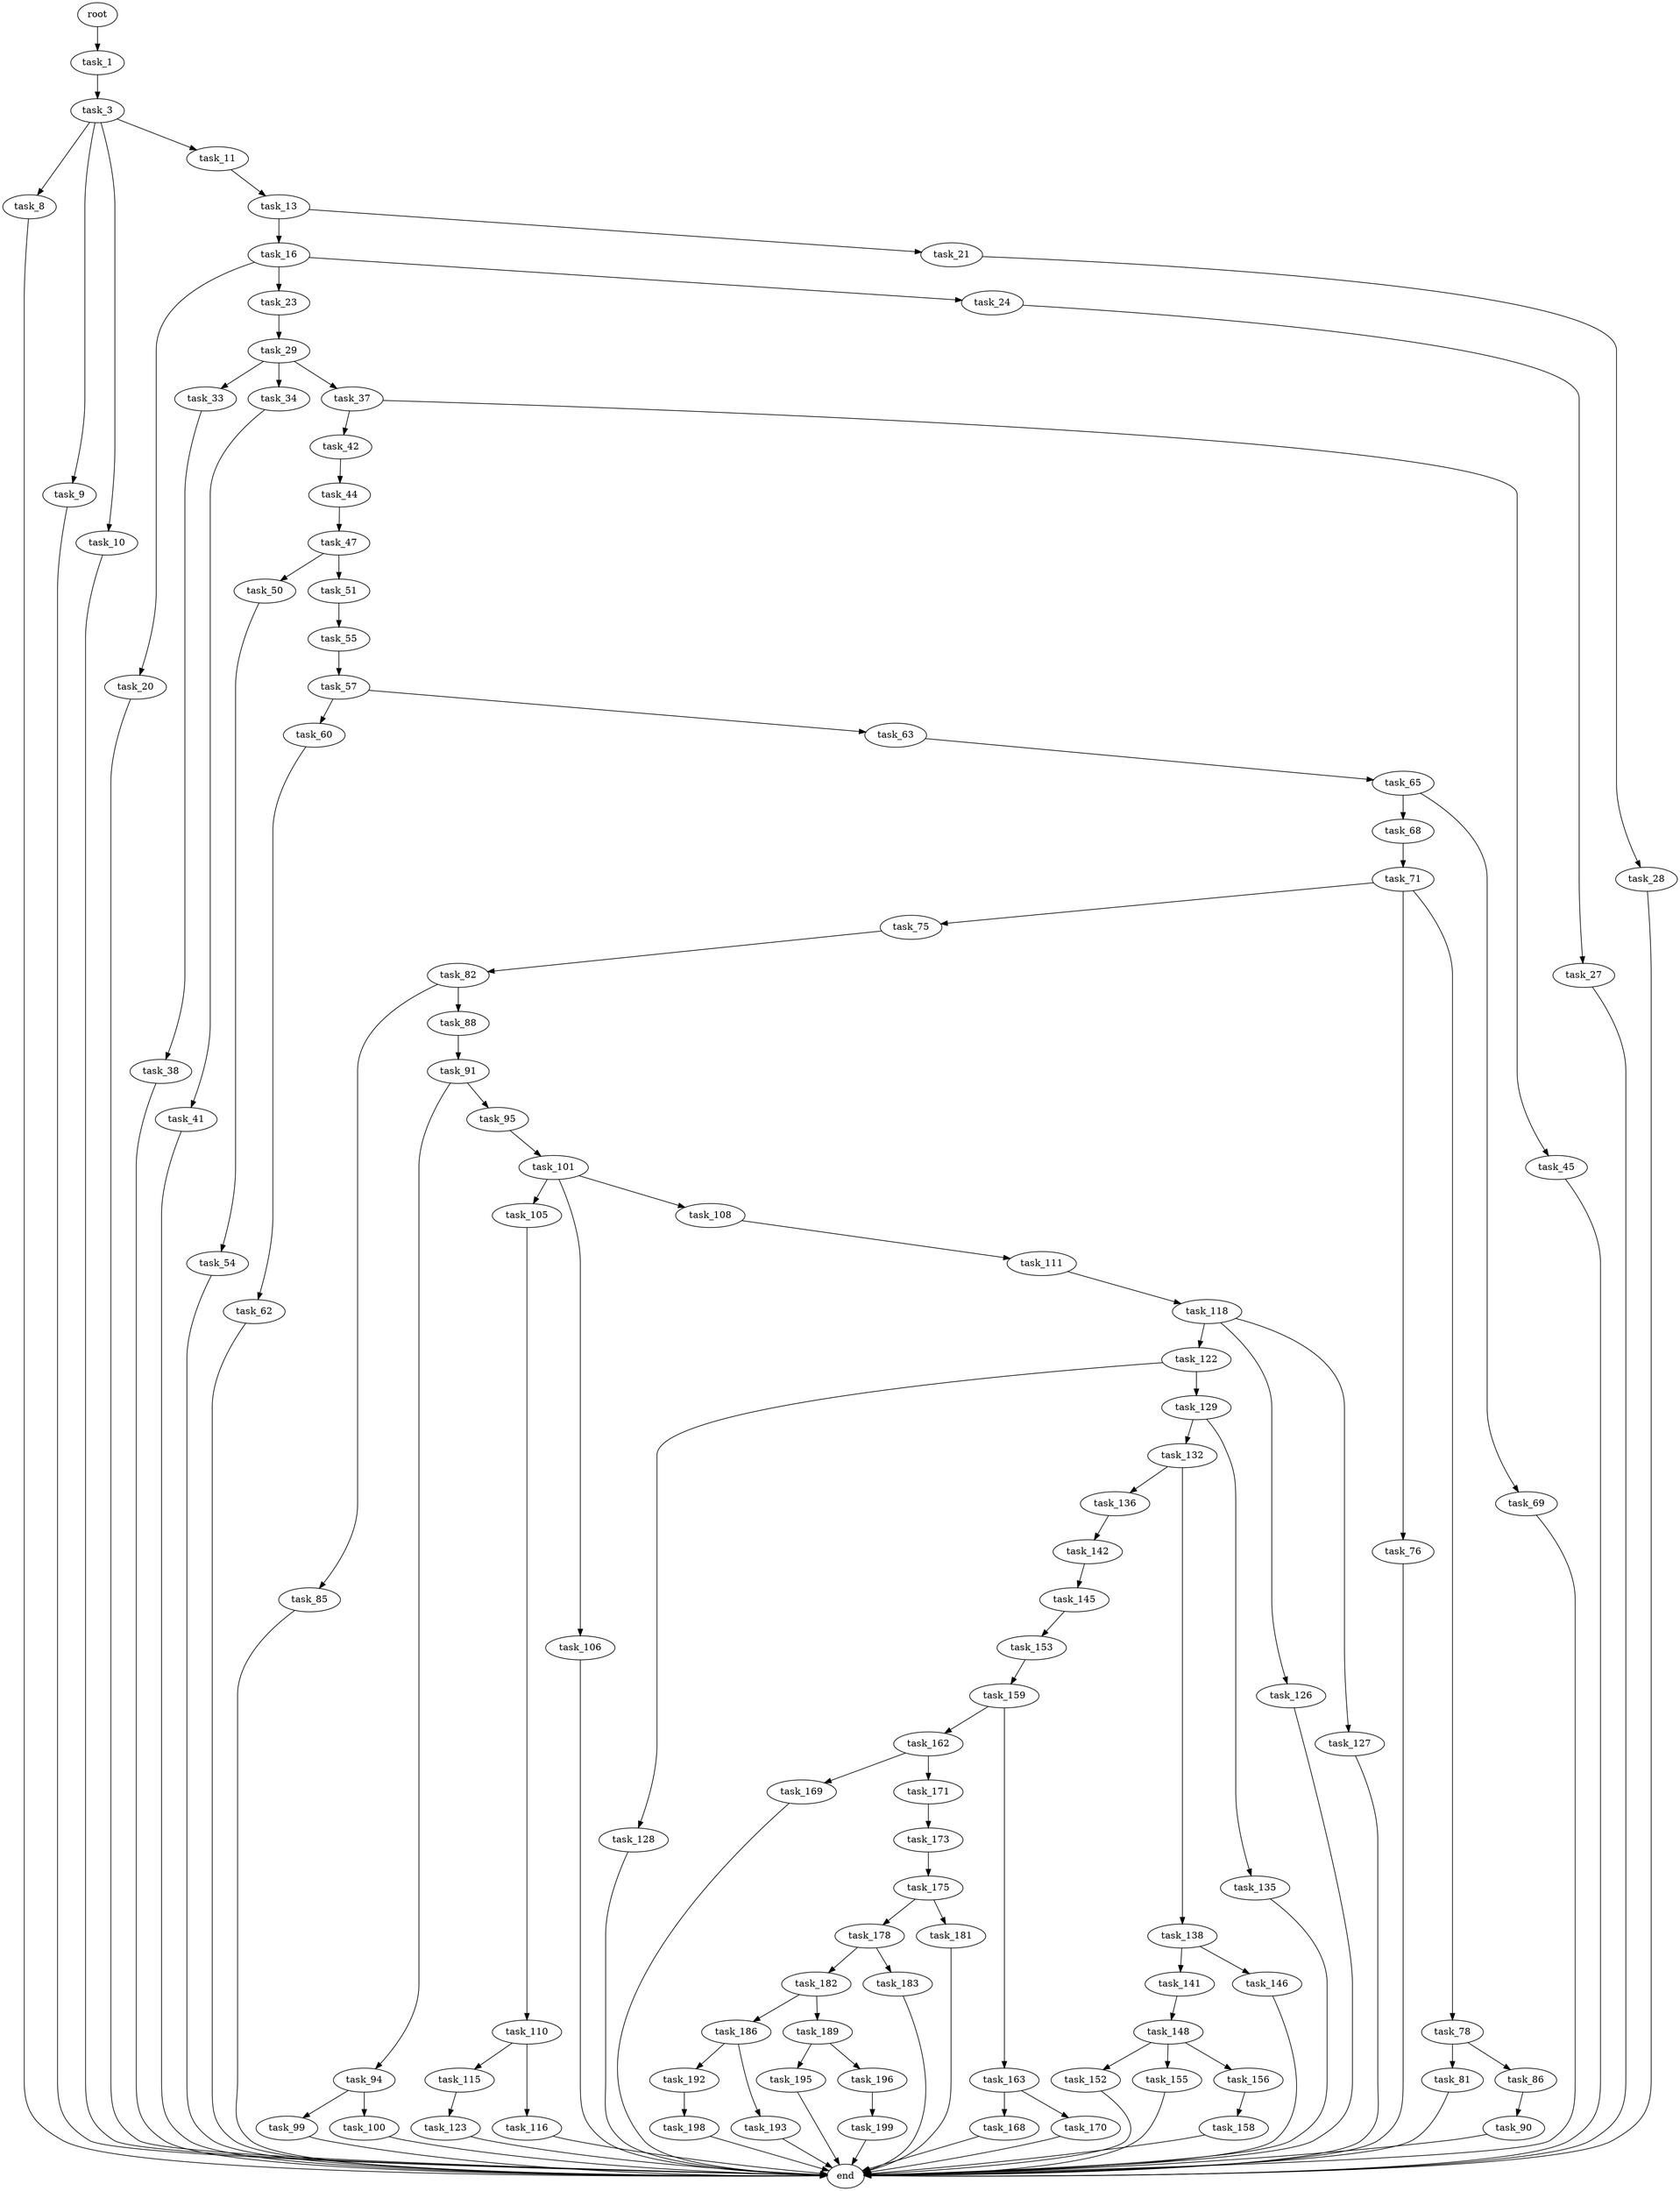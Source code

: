 digraph G {
  root [size="0.000000"];
  task_1 [size="1414148444870.000000"];
  task_3 [size="98214467603.000000"];
  task_8 [size="4648218140.000000"];
  task_9 [size="498122047016.000000"];
  task_10 [size="33352856146.000000"];
  task_11 [size="98487690148.000000"];
  end [size="0.000000"];
  task_13 [size="368293445632.000000"];
  task_16 [size="80114938142.000000"];
  task_21 [size="58449692136.000000"];
  task_20 [size="2885829572.000000"];
  task_23 [size="67769418720.000000"];
  task_24 [size="134217728000.000000"];
  task_28 [size="134594162716.000000"];
  task_29 [size="282958091691.000000"];
  task_27 [size="11181070406.000000"];
  task_33 [size="18923423118.000000"];
  task_34 [size="8882235136.000000"];
  task_37 [size="782757789696.000000"];
  task_38 [size="12563519715.000000"];
  task_41 [size="1093969914.000000"];
  task_42 [size="794988697633.000000"];
  task_45 [size="550151676216.000000"];
  task_44 [size="7566397248.000000"];
  task_47 [size="130382557392.000000"];
  task_50 [size="41155346406.000000"];
  task_51 [size="8589934592.000000"];
  task_54 [size="27127125714.000000"];
  task_55 [size="391099179343.000000"];
  task_57 [size="28991029248.000000"];
  task_60 [size="10125993160.000000"];
  task_63 [size="1076013150852.000000"];
  task_62 [size="162780291096.000000"];
  task_65 [size="8096210540.000000"];
  task_68 [size="68719476736.000000"];
  task_69 [size="368293445632.000000"];
  task_71 [size="449065577303.000000"];
  task_75 [size="28991029248.000000"];
  task_76 [size="146790794244.000000"];
  task_78 [size="9770380825.000000"];
  task_82 [size="4647257900.000000"];
  task_81 [size="5757709367.000000"];
  task_86 [size="9170647852.000000"];
  task_85 [size="549755813888.000000"];
  task_88 [size="45047325925.000000"];
  task_90 [size="68719476736.000000"];
  task_91 [size="1073741824000.000000"];
  task_94 [size="1367210929843.000000"];
  task_95 [size="585942749003.000000"];
  task_99 [size="3654139857.000000"];
  task_100 [size="231928233984.000000"];
  task_101 [size="134217728000.000000"];
  task_105 [size="68719476736.000000"];
  task_106 [size="75187965303.000000"];
  task_108 [size="134217728000.000000"];
  task_110 [size="31898959052.000000"];
  task_111 [size="12595236130.000000"];
  task_115 [size="90869565300.000000"];
  task_116 [size="4664271672.000000"];
  task_118 [size="17315821990.000000"];
  task_123 [size="1864476793.000000"];
  task_122 [size="6557439463.000000"];
  task_126 [size="17298991790.000000"];
  task_127 [size="8589934592.000000"];
  task_128 [size="80910715476.000000"];
  task_129 [size="68719476736.000000"];
  task_132 [size="20421224741.000000"];
  task_135 [size="5702770694.000000"];
  task_136 [size="598503228217.000000"];
  task_138 [size="68719476736.000000"];
  task_142 [size="31042079131.000000"];
  task_141 [size="579231250520.000000"];
  task_146 [size="33442989605.000000"];
  task_148 [size="461522002199.000000"];
  task_145 [size="17758917652.000000"];
  task_153 [size="28991029248.000000"];
  task_152 [size="13157887778.000000"];
  task_155 [size="68719476736.000000"];
  task_156 [size="12236786397.000000"];
  task_159 [size="17900217696.000000"];
  task_158 [size="8349317466.000000"];
  task_162 [size="87766297524.000000"];
  task_163 [size="262928279610.000000"];
  task_169 [size="134217728000.000000"];
  task_171 [size="291390102001.000000"];
  task_168 [size="231928233984.000000"];
  task_170 [size="5876158530.000000"];
  task_173 [size="38198626622.000000"];
  task_175 [size="68719476736.000000"];
  task_178 [size="8681927648.000000"];
  task_181 [size="717476977624.000000"];
  task_182 [size="27334921350.000000"];
  task_183 [size="798656688211.000000"];
  task_186 [size="231928233984.000000"];
  task_189 [size="68719476736.000000"];
  task_192 [size="68719476736.000000"];
  task_193 [size="41471015650.000000"];
  task_195 [size="68719476736.000000"];
  task_196 [size="3773531455.000000"];
  task_198 [size="6278620426.000000"];
  task_199 [size="4874916382.000000"];

  root -> task_1 [size="1.000000"];
  task_1 -> task_3 [size="838860800.000000"];
  task_3 -> task_8 [size="209715200.000000"];
  task_3 -> task_9 [size="209715200.000000"];
  task_3 -> task_10 [size="209715200.000000"];
  task_3 -> task_11 [size="209715200.000000"];
  task_8 -> end [size="1.000000"];
  task_9 -> end [size="1.000000"];
  task_10 -> end [size="1.000000"];
  task_11 -> task_13 [size="75497472.000000"];
  task_13 -> task_16 [size="411041792.000000"];
  task_13 -> task_21 [size="411041792.000000"];
  task_16 -> task_20 [size="75497472.000000"];
  task_16 -> task_23 [size="75497472.000000"];
  task_16 -> task_24 [size="75497472.000000"];
  task_21 -> task_28 [size="134217728.000000"];
  task_20 -> end [size="1.000000"];
  task_23 -> task_29 [size="134217728.000000"];
  task_24 -> task_27 [size="209715200.000000"];
  task_28 -> end [size="1.000000"];
  task_29 -> task_33 [size="301989888.000000"];
  task_29 -> task_34 [size="301989888.000000"];
  task_29 -> task_37 [size="301989888.000000"];
  task_27 -> end [size="1.000000"];
  task_33 -> task_38 [size="679477248.000000"];
  task_34 -> task_41 [size="411041792.000000"];
  task_37 -> task_42 [size="679477248.000000"];
  task_37 -> task_45 [size="679477248.000000"];
  task_38 -> end [size="1.000000"];
  task_41 -> end [size="1.000000"];
  task_42 -> task_44 [size="679477248.000000"];
  task_45 -> end [size="1.000000"];
  task_44 -> task_47 [size="536870912.000000"];
  task_47 -> task_50 [size="134217728.000000"];
  task_47 -> task_51 [size="134217728.000000"];
  task_50 -> task_54 [size="679477248.000000"];
  task_51 -> task_55 [size="33554432.000000"];
  task_54 -> end [size="1.000000"];
  task_55 -> task_57 [size="411041792.000000"];
  task_57 -> task_60 [size="75497472.000000"];
  task_57 -> task_63 [size="75497472.000000"];
  task_60 -> task_62 [size="301989888.000000"];
  task_63 -> task_65 [size="838860800.000000"];
  task_62 -> end [size="1.000000"];
  task_65 -> task_68 [size="134217728.000000"];
  task_65 -> task_69 [size="134217728.000000"];
  task_68 -> task_71 [size="134217728.000000"];
  task_69 -> end [size="1.000000"];
  task_71 -> task_75 [size="411041792.000000"];
  task_71 -> task_76 [size="411041792.000000"];
  task_71 -> task_78 [size="411041792.000000"];
  task_75 -> task_82 [size="75497472.000000"];
  task_76 -> end [size="1.000000"];
  task_78 -> task_81 [size="411041792.000000"];
  task_78 -> task_86 [size="411041792.000000"];
  task_82 -> task_85 [size="411041792.000000"];
  task_82 -> task_88 [size="411041792.000000"];
  task_81 -> end [size="1.000000"];
  task_86 -> task_90 [size="209715200.000000"];
  task_85 -> end [size="1.000000"];
  task_88 -> task_91 [size="33554432.000000"];
  task_90 -> end [size="1.000000"];
  task_91 -> task_94 [size="838860800.000000"];
  task_91 -> task_95 [size="838860800.000000"];
  task_94 -> task_99 [size="838860800.000000"];
  task_94 -> task_100 [size="838860800.000000"];
  task_95 -> task_101 [size="411041792.000000"];
  task_99 -> end [size="1.000000"];
  task_100 -> end [size="1.000000"];
  task_101 -> task_105 [size="209715200.000000"];
  task_101 -> task_106 [size="209715200.000000"];
  task_101 -> task_108 [size="209715200.000000"];
  task_105 -> task_110 [size="134217728.000000"];
  task_106 -> end [size="1.000000"];
  task_108 -> task_111 [size="209715200.000000"];
  task_110 -> task_115 [size="679477248.000000"];
  task_110 -> task_116 [size="679477248.000000"];
  task_111 -> task_118 [size="209715200.000000"];
  task_115 -> task_123 [size="134217728.000000"];
  task_116 -> end [size="1.000000"];
  task_118 -> task_122 [size="33554432.000000"];
  task_118 -> task_126 [size="33554432.000000"];
  task_118 -> task_127 [size="33554432.000000"];
  task_123 -> end [size="1.000000"];
  task_122 -> task_128 [size="134217728.000000"];
  task_122 -> task_129 [size="134217728.000000"];
  task_126 -> end [size="1.000000"];
  task_127 -> end [size="1.000000"];
  task_128 -> end [size="1.000000"];
  task_129 -> task_132 [size="134217728.000000"];
  task_129 -> task_135 [size="134217728.000000"];
  task_132 -> task_136 [size="679477248.000000"];
  task_132 -> task_138 [size="679477248.000000"];
  task_135 -> end [size="1.000000"];
  task_136 -> task_142 [size="838860800.000000"];
  task_138 -> task_141 [size="134217728.000000"];
  task_138 -> task_146 [size="134217728.000000"];
  task_142 -> task_145 [size="33554432.000000"];
  task_141 -> task_148 [size="536870912.000000"];
  task_146 -> end [size="1.000000"];
  task_148 -> task_152 [size="301989888.000000"];
  task_148 -> task_155 [size="301989888.000000"];
  task_148 -> task_156 [size="301989888.000000"];
  task_145 -> task_153 [size="301989888.000000"];
  task_153 -> task_159 [size="75497472.000000"];
  task_152 -> end [size="1.000000"];
  task_155 -> end [size="1.000000"];
  task_156 -> task_158 [size="209715200.000000"];
  task_159 -> task_162 [size="536870912.000000"];
  task_159 -> task_163 [size="536870912.000000"];
  task_158 -> end [size="1.000000"];
  task_162 -> task_169 [size="134217728.000000"];
  task_162 -> task_171 [size="134217728.000000"];
  task_163 -> task_168 [size="209715200.000000"];
  task_163 -> task_170 [size="209715200.000000"];
  task_169 -> end [size="1.000000"];
  task_171 -> task_173 [size="679477248.000000"];
  task_168 -> end [size="1.000000"];
  task_170 -> end [size="1.000000"];
  task_173 -> task_175 [size="838860800.000000"];
  task_175 -> task_178 [size="134217728.000000"];
  task_175 -> task_181 [size="134217728.000000"];
  task_178 -> task_182 [size="209715200.000000"];
  task_178 -> task_183 [size="209715200.000000"];
  task_181 -> end [size="1.000000"];
  task_182 -> task_186 [size="33554432.000000"];
  task_182 -> task_189 [size="33554432.000000"];
  task_183 -> end [size="1.000000"];
  task_186 -> task_192 [size="301989888.000000"];
  task_186 -> task_193 [size="301989888.000000"];
  task_189 -> task_195 [size="134217728.000000"];
  task_189 -> task_196 [size="134217728.000000"];
  task_192 -> task_198 [size="134217728.000000"];
  task_193 -> end [size="1.000000"];
  task_195 -> end [size="1.000000"];
  task_196 -> task_199 [size="134217728.000000"];
  task_198 -> end [size="1.000000"];
  task_199 -> end [size="1.000000"];
}
